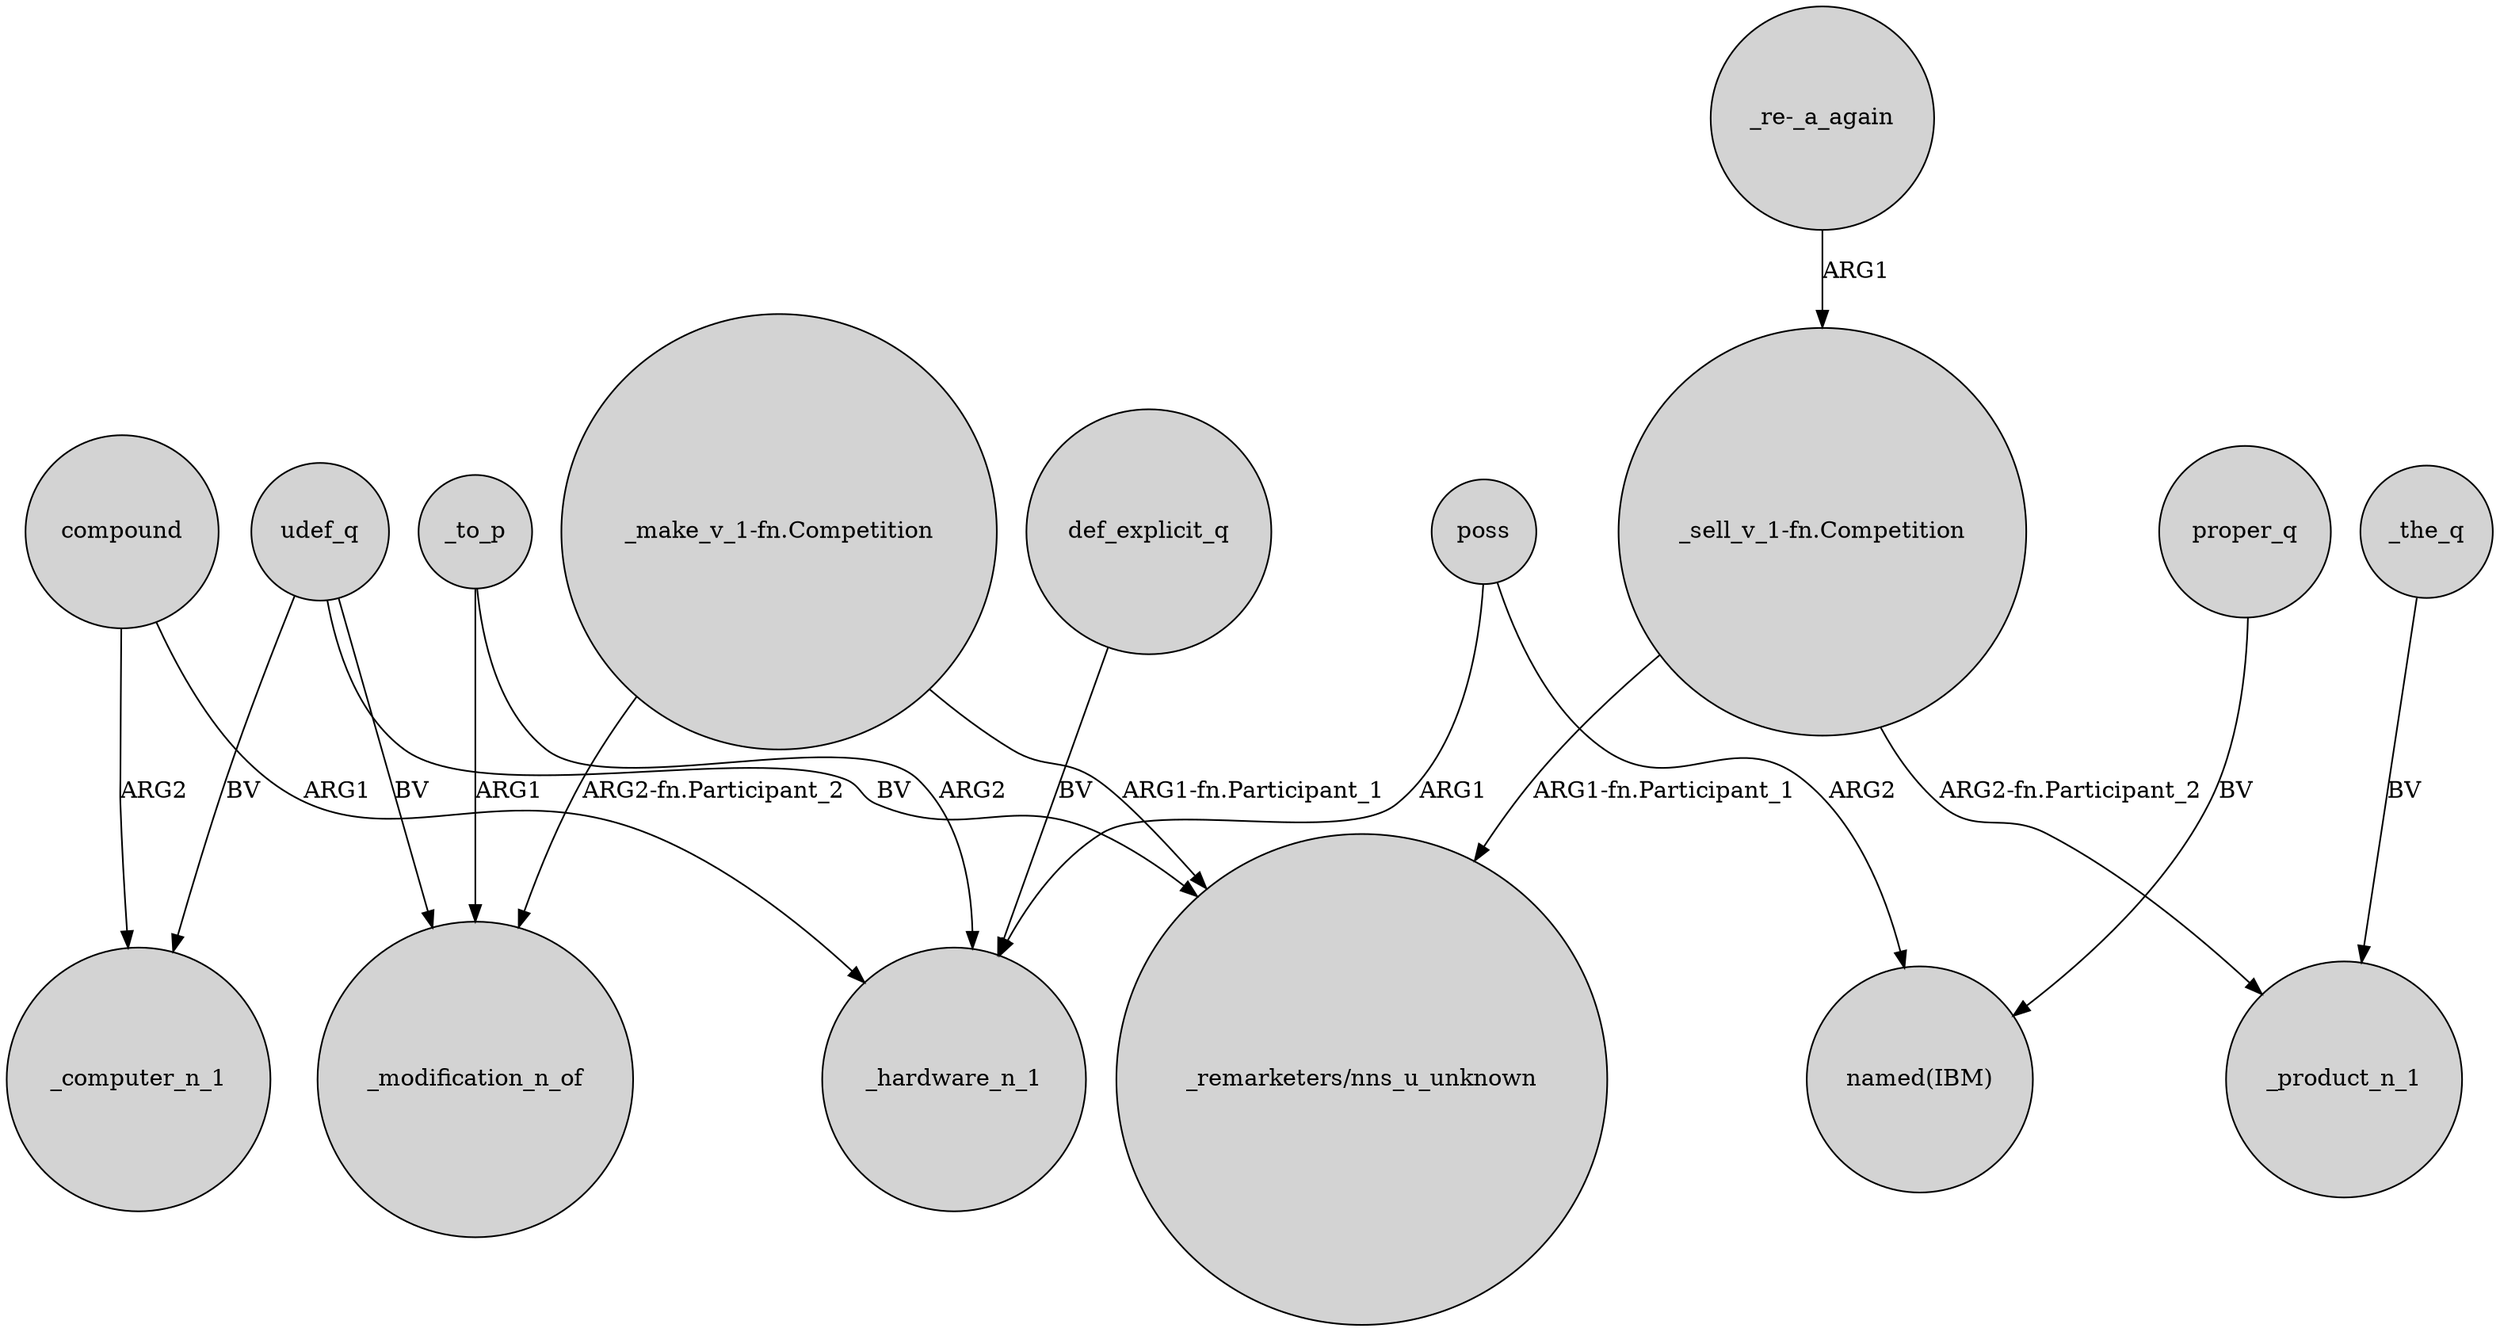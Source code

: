 digraph {
	node [shape=circle style=filled]
	compound -> _computer_n_1 [label=ARG2]
	_to_p -> _modification_n_of [label=ARG1]
	proper_q -> "named(IBM)" [label=BV]
	"_make_v_1-fn.Competition" -> _modification_n_of [label="ARG2-fn.Participant_2"]
	_the_q -> _product_n_1 [label=BV]
	def_explicit_q -> _hardware_n_1 [label=BV]
	udef_q -> _computer_n_1 [label=BV]
	"_re-_a_again" -> "_sell_v_1-fn.Competition" [label=ARG1]
	_to_p -> _hardware_n_1 [label=ARG2]
	compound -> _hardware_n_1 [label=ARG1]
	"_make_v_1-fn.Competition" -> "_remarketers/nns_u_unknown" [label="ARG1-fn.Participant_1"]
	udef_q -> _modification_n_of [label=BV]
	poss -> "named(IBM)" [label=ARG2]
	"_sell_v_1-fn.Competition" -> "_remarketers/nns_u_unknown" [label="ARG1-fn.Participant_1"]
	poss -> _hardware_n_1 [label=ARG1]
	"_sell_v_1-fn.Competition" -> _product_n_1 [label="ARG2-fn.Participant_2"]
	udef_q -> "_remarketers/nns_u_unknown" [label=BV]
}
